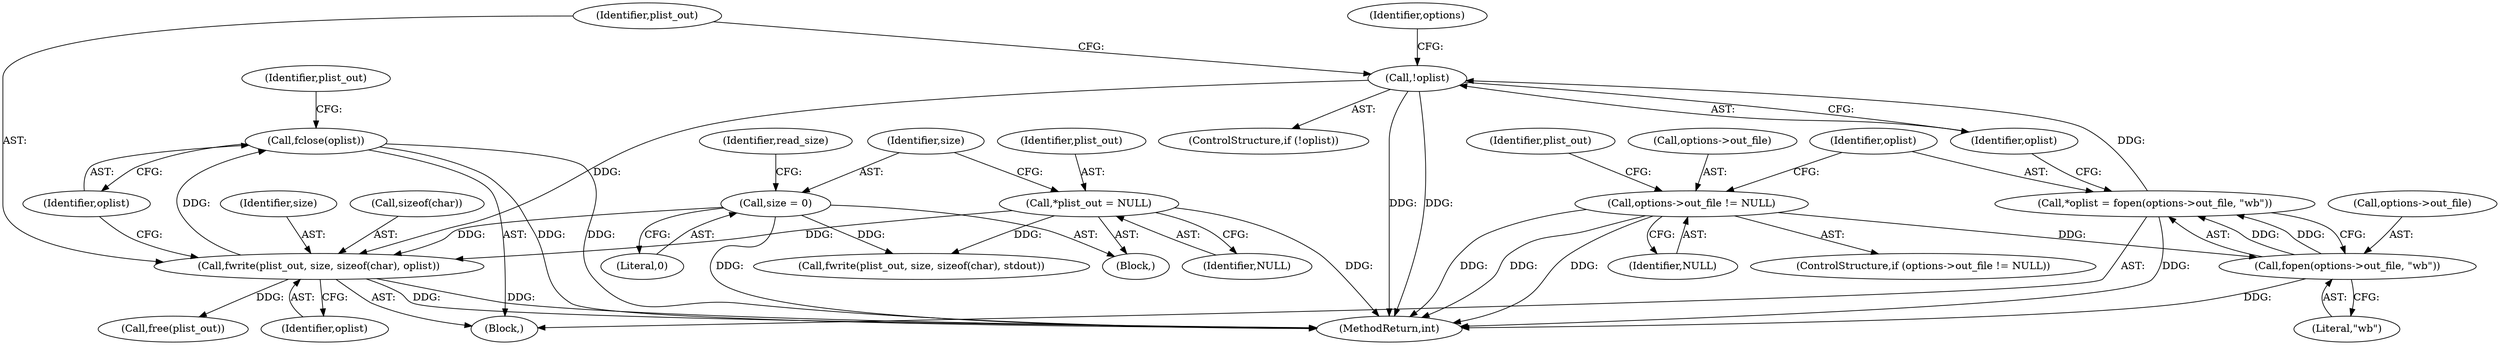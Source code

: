 digraph "0_libplist_7391a506352c009fe044dead7baad9e22dd279ee@API" {
"1000270" [label="(Call,fclose(oplist))"];
"1000264" [label="(Call,fwrite(plist_out, size, sizeof(char), oplist))"];
"1000113" [label="(Call,*plist_out = NULL)"];
"1000117" [label="(Call,size = 0)"];
"1000257" [label="(Call,!oplist)"];
"1000249" [label="(Call,*oplist = fopen(options->out_file, \"wb\"))"];
"1000251" [label="(Call,fopen(options->out_file, \"wb\"))"];
"1000242" [label="(Call,options->out_file != NULL)"];
"1000279" [label="(Call,free(plist_out))"];
"1000242" [label="(Call,options->out_file != NULL)"];
"1000250" [label="(Identifier,oplist)"];
"1000243" [label="(Call,options->out_file)"];
"1000247" [label="(Block,)"];
"1000258" [label="(Identifier,oplist)"];
"1000122" [label="(Identifier,read_size)"];
"1000267" [label="(Call,sizeof(char))"];
"1000246" [label="(Identifier,NULL)"];
"1000257" [label="(Call,!oplist)"];
"1000273" [label="(Call,fwrite(plist_out, size, sizeof(char), stdout))"];
"1000252" [label="(Call,options->out_file)"];
"1000256" [label="(ControlStructure,if (!oplist))"];
"1000270" [label="(Call,fclose(oplist))"];
"1000249" [label="(Call,*oplist = fopen(options->out_file, \"wb\"))"];
"1000117" [label="(Call,size = 0)"];
"1000251" [label="(Call,fopen(options->out_file, \"wb\"))"];
"1000113" [label="(Call,*plist_out = NULL)"];
"1000119" [label="(Literal,0)"];
"1000118" [label="(Identifier,size)"];
"1000271" [label="(Identifier,oplist)"];
"1000264" [label="(Call,fwrite(plist_out, size, sizeof(char), oplist))"];
"1000266" [label="(Identifier,size)"];
"1000265" [label="(Identifier,plist_out)"];
"1000255" [label="(Literal,\"wb\")"];
"1000103" [label="(Block,)"];
"1000269" [label="(Identifier,oplist)"];
"1000241" [label="(ControlStructure,if (options->out_file != NULL))"];
"1000115" [label="(Identifier,NULL)"];
"1000288" [label="(MethodReturn,int)"];
"1000280" [label="(Identifier,plist_out)"];
"1000114" [label="(Identifier,plist_out)"];
"1000261" [label="(Identifier,options)"];
"1000274" [label="(Identifier,plist_out)"];
"1000270" -> "1000247"  [label="AST: "];
"1000270" -> "1000271"  [label="CFG: "];
"1000271" -> "1000270"  [label="AST: "];
"1000280" -> "1000270"  [label="CFG: "];
"1000270" -> "1000288"  [label="DDG: "];
"1000270" -> "1000288"  [label="DDG: "];
"1000264" -> "1000270"  [label="DDG: "];
"1000264" -> "1000247"  [label="AST: "];
"1000264" -> "1000269"  [label="CFG: "];
"1000265" -> "1000264"  [label="AST: "];
"1000266" -> "1000264"  [label="AST: "];
"1000267" -> "1000264"  [label="AST: "];
"1000269" -> "1000264"  [label="AST: "];
"1000271" -> "1000264"  [label="CFG: "];
"1000264" -> "1000288"  [label="DDG: "];
"1000264" -> "1000288"  [label="DDG: "];
"1000113" -> "1000264"  [label="DDG: "];
"1000117" -> "1000264"  [label="DDG: "];
"1000257" -> "1000264"  [label="DDG: "];
"1000264" -> "1000279"  [label="DDG: "];
"1000113" -> "1000103"  [label="AST: "];
"1000113" -> "1000115"  [label="CFG: "];
"1000114" -> "1000113"  [label="AST: "];
"1000115" -> "1000113"  [label="AST: "];
"1000118" -> "1000113"  [label="CFG: "];
"1000113" -> "1000288"  [label="DDG: "];
"1000113" -> "1000273"  [label="DDG: "];
"1000117" -> "1000103"  [label="AST: "];
"1000117" -> "1000119"  [label="CFG: "];
"1000118" -> "1000117"  [label="AST: "];
"1000119" -> "1000117"  [label="AST: "];
"1000122" -> "1000117"  [label="CFG: "];
"1000117" -> "1000288"  [label="DDG: "];
"1000117" -> "1000273"  [label="DDG: "];
"1000257" -> "1000256"  [label="AST: "];
"1000257" -> "1000258"  [label="CFG: "];
"1000258" -> "1000257"  [label="AST: "];
"1000261" -> "1000257"  [label="CFG: "];
"1000265" -> "1000257"  [label="CFG: "];
"1000257" -> "1000288"  [label="DDG: "];
"1000257" -> "1000288"  [label="DDG: "];
"1000249" -> "1000257"  [label="DDG: "];
"1000249" -> "1000247"  [label="AST: "];
"1000249" -> "1000251"  [label="CFG: "];
"1000250" -> "1000249"  [label="AST: "];
"1000251" -> "1000249"  [label="AST: "];
"1000258" -> "1000249"  [label="CFG: "];
"1000249" -> "1000288"  [label="DDG: "];
"1000251" -> "1000249"  [label="DDG: "];
"1000251" -> "1000249"  [label="DDG: "];
"1000251" -> "1000255"  [label="CFG: "];
"1000252" -> "1000251"  [label="AST: "];
"1000255" -> "1000251"  [label="AST: "];
"1000251" -> "1000288"  [label="DDG: "];
"1000242" -> "1000251"  [label="DDG: "];
"1000242" -> "1000241"  [label="AST: "];
"1000242" -> "1000246"  [label="CFG: "];
"1000243" -> "1000242"  [label="AST: "];
"1000246" -> "1000242"  [label="AST: "];
"1000250" -> "1000242"  [label="CFG: "];
"1000274" -> "1000242"  [label="CFG: "];
"1000242" -> "1000288"  [label="DDG: "];
"1000242" -> "1000288"  [label="DDG: "];
"1000242" -> "1000288"  [label="DDG: "];
}
